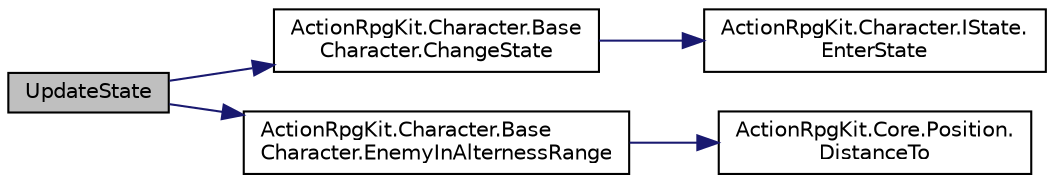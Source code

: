 digraph "UpdateState"
{
 // INTERACTIVE_SVG=YES
  edge [fontname="Helvetica",fontsize="10",labelfontname="Helvetica",labelfontsize="10"];
  node [fontname="Helvetica",fontsize="10",shape=record];
  rankdir="LR";
  Node1 [label="UpdateState",height=0.2,width=0.4,color="black", fillcolor="grey75", style="filled", fontcolor="black"];
  Node1 -> Node2 [color="midnightblue",fontsize="10",style="solid",fontname="Helvetica"];
  Node2 [label="ActionRpgKit.Character.Base\lCharacter.ChangeState",height=0.2,width=0.4,color="black", fillcolor="white", style="filled",URL="$d9/d5c/class_action_rpg_kit_1_1_character_1_1_base_character.xhtml#ad3af8a0034cb6abc219f9d28a78615a0",tooltip="Change the State to the given State if the given State differs from the current State."];
  Node2 -> Node3 [color="midnightblue",fontsize="10",style="solid",fontname="Helvetica"];
  Node3 [label="ActionRpgKit.Character.IState.\lEnterState",height=0.2,width=0.4,color="black", fillcolor="white", style="filled",URL="$db/d3f/interface_action_rpg_kit_1_1_character_1_1_i_state.xhtml#a1aba682a800f617df15d172bac4519fe",tooltip="Called when entering the State."];
  Node1 -> Node4 [color="midnightblue",fontsize="10",style="solid",fontname="Helvetica"];
  Node4 [label="ActionRpgKit.Character.Base\lCharacter.EnemyInAlternessRange",height=0.2,width=0.4,color="black", fillcolor="white", style="filled",URL="$d9/d5c/class_action_rpg_kit_1_1_character_1_1_base_character.xhtml#adb53d4e9142c7b170fe842cbbdb700b6",tooltip="Whether any enemy is in sight range. Also checks whether the assigned enemies are still in alertness ..."];
  Node4 -> Node5 [color="midnightblue",fontsize="10",style="solid",fontname="Helvetica"];
  Node5 [label="ActionRpgKit.Core.Position.\lDistanceTo",height=0.2,width=0.4,color="black", fillcolor="white", style="filled",URL="$dc/d37/class_action_rpg_kit_1_1_core_1_1_position.xhtml#a8850458fdd4bc5ccdb00fb212506191e",tooltip="The distance to the given Position."];
}
